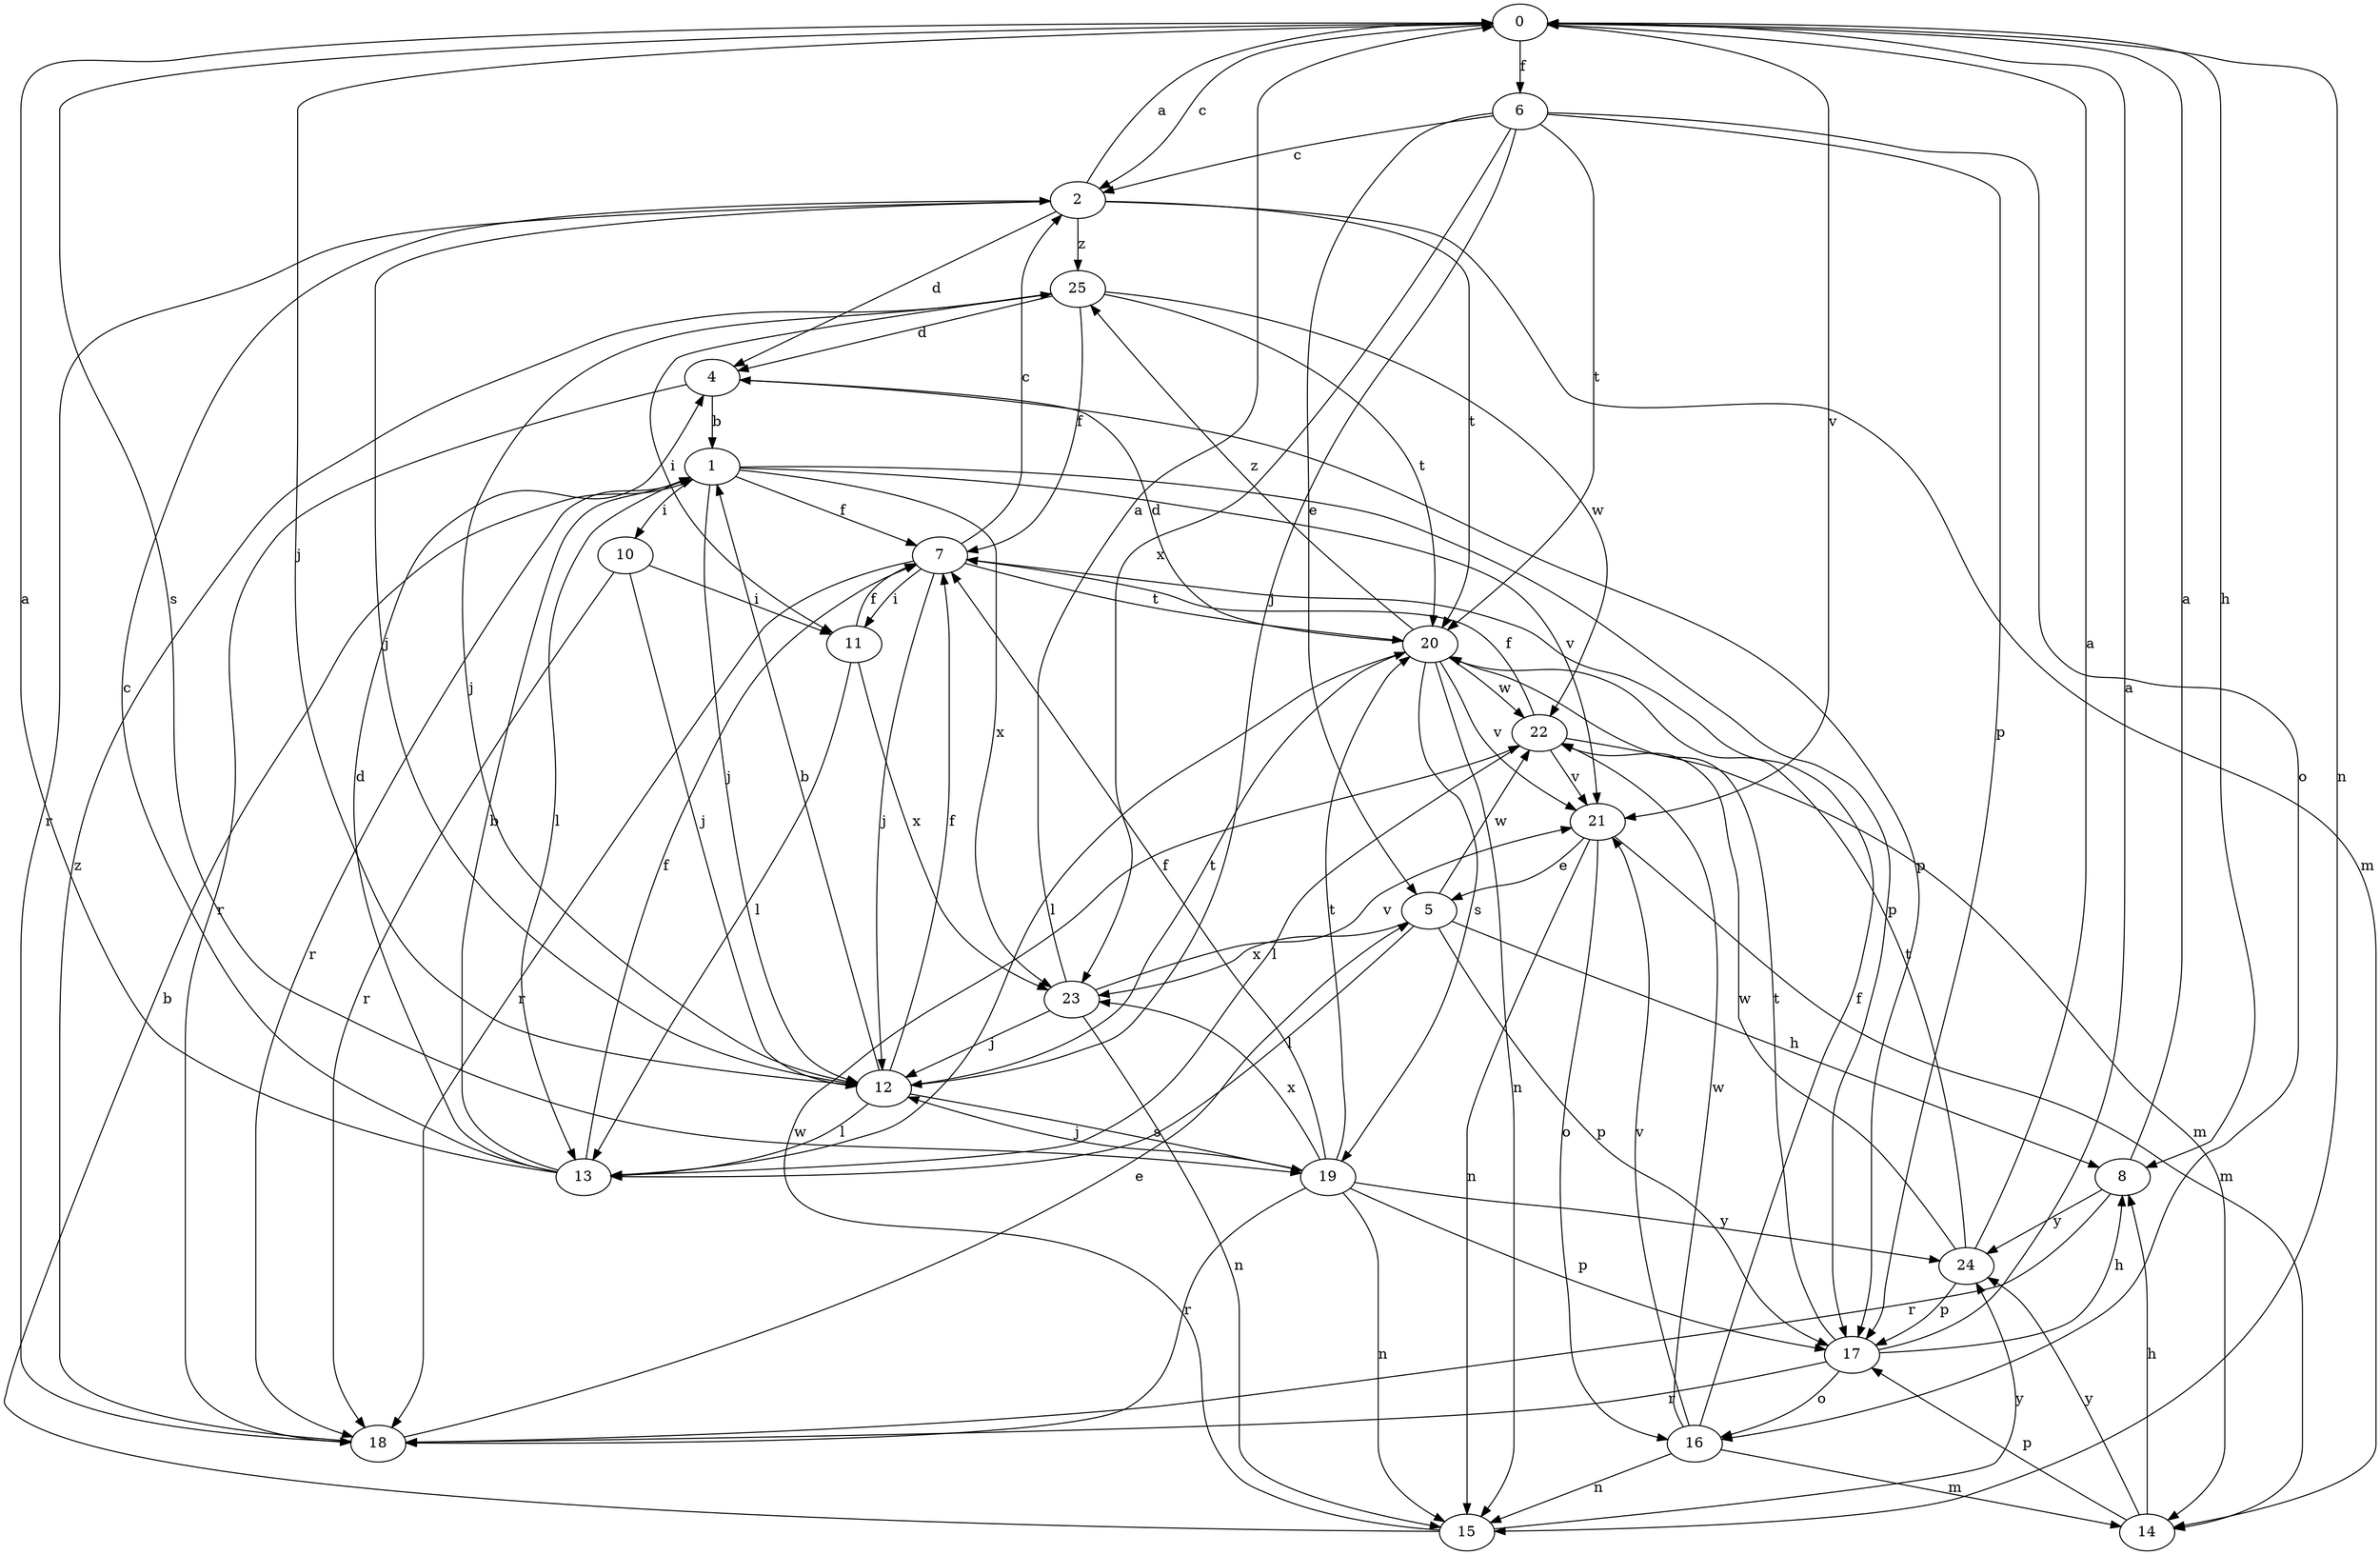 strict digraph  {
0;
1;
2;
4;
5;
6;
7;
8;
10;
11;
12;
13;
14;
15;
16;
17;
18;
19;
20;
21;
22;
23;
24;
25;
0 -> 2  [label=c];
0 -> 6  [label=f];
0 -> 8  [label=h];
0 -> 12  [label=j];
0 -> 15  [label=n];
0 -> 19  [label=s];
0 -> 21  [label=v];
1 -> 7  [label=f];
1 -> 10  [label=i];
1 -> 12  [label=j];
1 -> 13  [label=l];
1 -> 17  [label=p];
1 -> 18  [label=r];
1 -> 21  [label=v];
1 -> 23  [label=x];
2 -> 0  [label=a];
2 -> 4  [label=d];
2 -> 12  [label=j];
2 -> 14  [label=m];
2 -> 18  [label=r];
2 -> 20  [label=t];
2 -> 25  [label=z];
4 -> 1  [label=b];
4 -> 17  [label=p];
4 -> 18  [label=r];
5 -> 8  [label=h];
5 -> 13  [label=l];
5 -> 17  [label=p];
5 -> 22  [label=w];
5 -> 23  [label=x];
6 -> 2  [label=c];
6 -> 5  [label=e];
6 -> 12  [label=j];
6 -> 16  [label=o];
6 -> 17  [label=p];
6 -> 20  [label=t];
6 -> 23  [label=x];
7 -> 2  [label=c];
7 -> 11  [label=i];
7 -> 12  [label=j];
7 -> 18  [label=r];
7 -> 20  [label=t];
8 -> 0  [label=a];
8 -> 18  [label=r];
8 -> 24  [label=y];
10 -> 11  [label=i];
10 -> 12  [label=j];
10 -> 18  [label=r];
11 -> 7  [label=f];
11 -> 13  [label=l];
11 -> 23  [label=x];
12 -> 1  [label=b];
12 -> 7  [label=f];
12 -> 13  [label=l];
12 -> 19  [label=s];
12 -> 20  [label=t];
13 -> 0  [label=a];
13 -> 1  [label=b];
13 -> 2  [label=c];
13 -> 4  [label=d];
13 -> 7  [label=f];
14 -> 8  [label=h];
14 -> 17  [label=p];
14 -> 24  [label=y];
15 -> 1  [label=b];
15 -> 22  [label=w];
15 -> 24  [label=y];
16 -> 7  [label=f];
16 -> 14  [label=m];
16 -> 15  [label=n];
16 -> 21  [label=v];
16 -> 22  [label=w];
17 -> 0  [label=a];
17 -> 8  [label=h];
17 -> 16  [label=o];
17 -> 18  [label=r];
17 -> 20  [label=t];
18 -> 5  [label=e];
18 -> 25  [label=z];
19 -> 7  [label=f];
19 -> 12  [label=j];
19 -> 15  [label=n];
19 -> 17  [label=p];
19 -> 18  [label=r];
19 -> 20  [label=t];
19 -> 23  [label=x];
19 -> 24  [label=y];
20 -> 4  [label=d];
20 -> 13  [label=l];
20 -> 15  [label=n];
20 -> 19  [label=s];
20 -> 21  [label=v];
20 -> 22  [label=w];
20 -> 25  [label=z];
21 -> 5  [label=e];
21 -> 14  [label=m];
21 -> 15  [label=n];
21 -> 16  [label=o];
22 -> 7  [label=f];
22 -> 13  [label=l];
22 -> 14  [label=m];
22 -> 21  [label=v];
23 -> 0  [label=a];
23 -> 12  [label=j];
23 -> 15  [label=n];
23 -> 21  [label=v];
24 -> 0  [label=a];
24 -> 17  [label=p];
24 -> 20  [label=t];
24 -> 22  [label=w];
25 -> 4  [label=d];
25 -> 7  [label=f];
25 -> 11  [label=i];
25 -> 12  [label=j];
25 -> 20  [label=t];
25 -> 22  [label=w];
}

